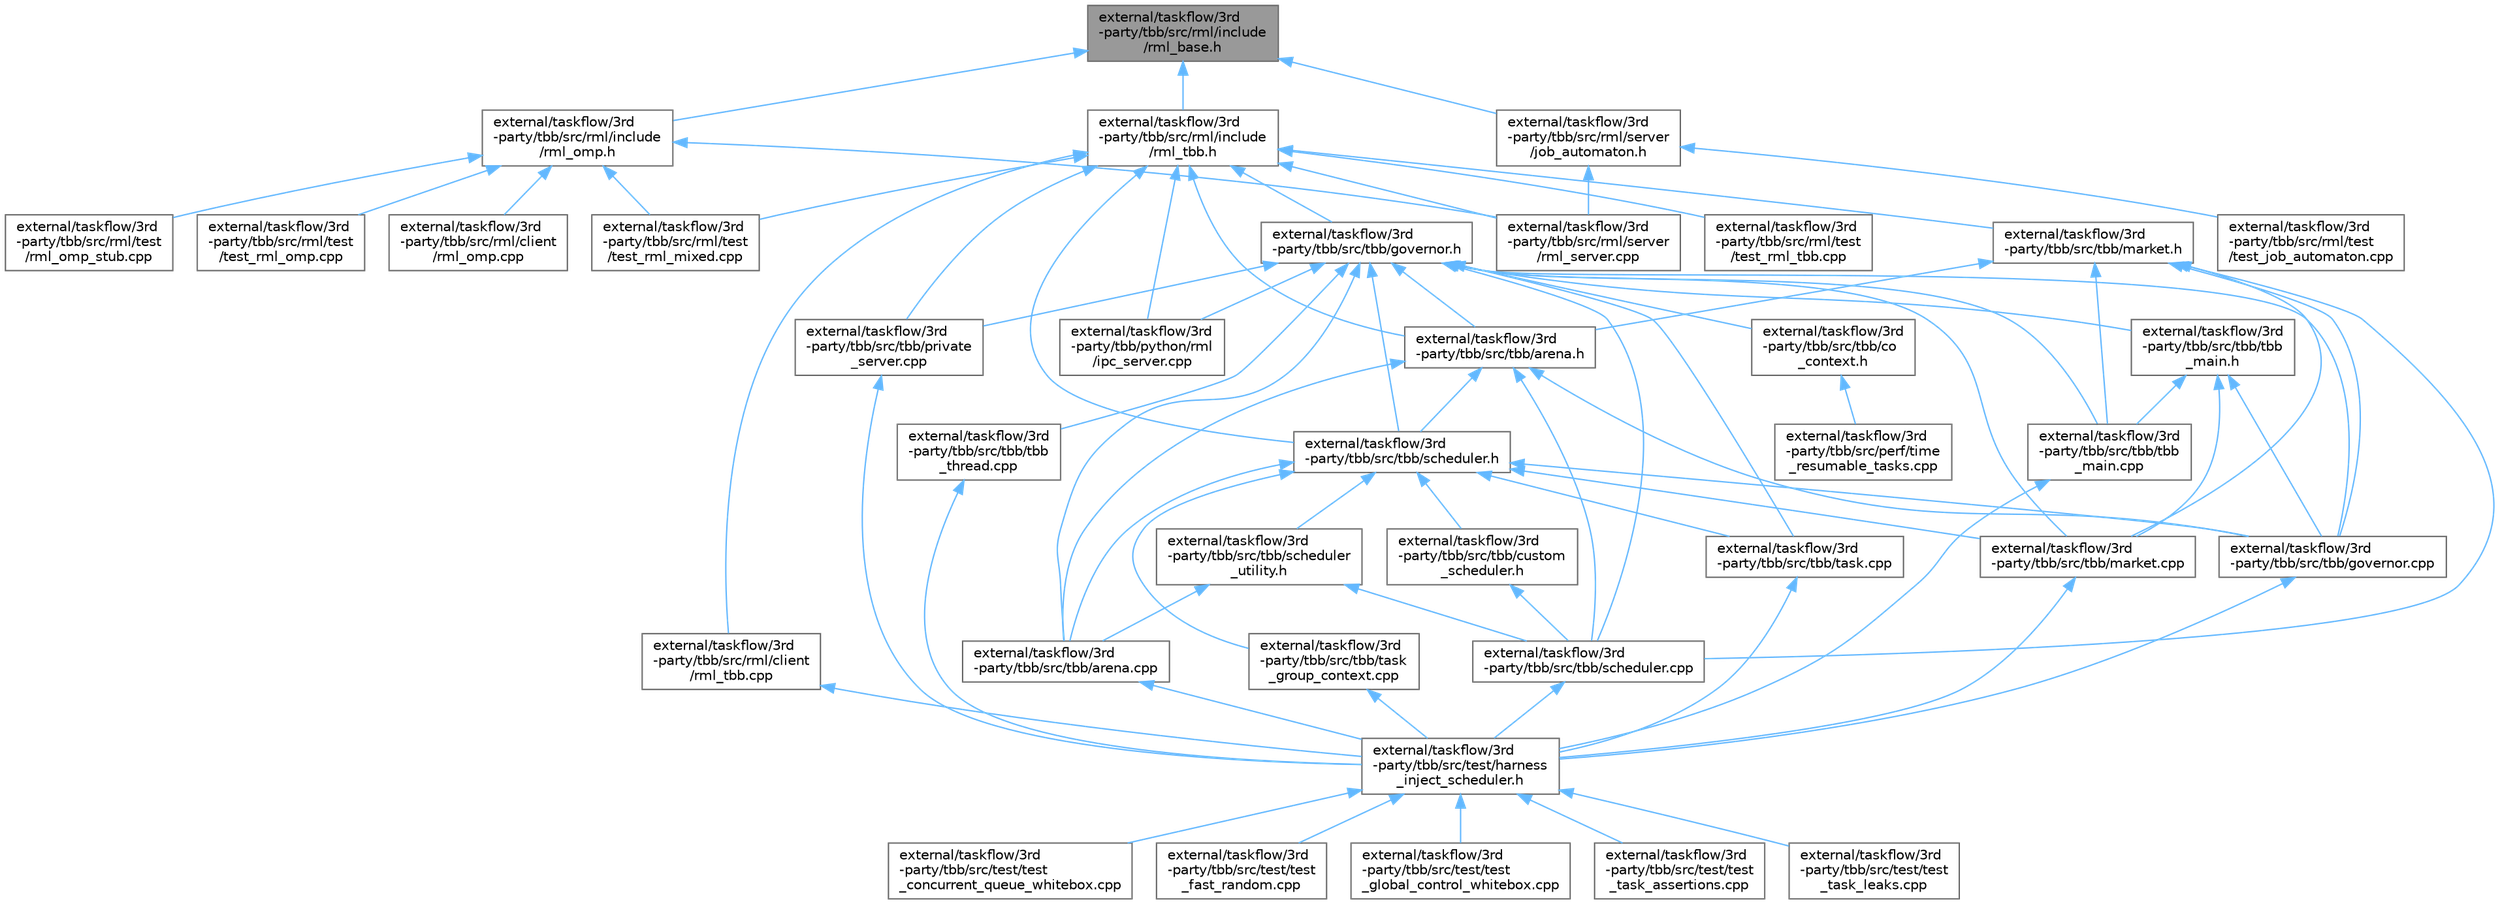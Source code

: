 digraph "external/taskflow/3rd-party/tbb/src/rml/include/rml_base.h"
{
 // LATEX_PDF_SIZE
  bgcolor="transparent";
  edge [fontname=Helvetica,fontsize=10,labelfontname=Helvetica,labelfontsize=10];
  node [fontname=Helvetica,fontsize=10,shape=box,height=0.2,width=0.4];
  Node1 [id="Node000001",label="external/taskflow/3rd\l-party/tbb/src/rml/include\l/rml_base.h",height=0.2,width=0.4,color="gray40", fillcolor="grey60", style="filled", fontcolor="black",tooltip=" "];
  Node1 -> Node2 [id="edge1_Node000001_Node000002",dir="back",color="steelblue1",style="solid",tooltip=" "];
  Node2 [id="Node000002",label="external/taskflow/3rd\l-party/tbb/src/rml/include\l/rml_omp.h",height=0.2,width=0.4,color="grey40", fillcolor="white", style="filled",URL="$rml__omp_8h.html",tooltip=" "];
  Node2 -> Node3 [id="edge2_Node000002_Node000003",dir="back",color="steelblue1",style="solid",tooltip=" "];
  Node3 [id="Node000003",label="external/taskflow/3rd\l-party/tbb/src/rml/client\l/rml_omp.cpp",height=0.2,width=0.4,color="grey40", fillcolor="white", style="filled",URL="$rml__omp_8cpp.html",tooltip=" "];
  Node2 -> Node4 [id="edge3_Node000002_Node000004",dir="back",color="steelblue1",style="solid",tooltip=" "];
  Node4 [id="Node000004",label="external/taskflow/3rd\l-party/tbb/src/rml/server\l/rml_server.cpp",height=0.2,width=0.4,color="grey40", fillcolor="white", style="filled",URL="$rml__server_8cpp.html",tooltip=" "];
  Node2 -> Node5 [id="edge4_Node000002_Node000005",dir="back",color="steelblue1",style="solid",tooltip=" "];
  Node5 [id="Node000005",label="external/taskflow/3rd\l-party/tbb/src/rml/test\l/rml_omp_stub.cpp",height=0.2,width=0.4,color="grey40", fillcolor="white", style="filled",URL="$rml__omp__stub_8cpp.html",tooltip=" "];
  Node2 -> Node6 [id="edge5_Node000002_Node000006",dir="back",color="steelblue1",style="solid",tooltip=" "];
  Node6 [id="Node000006",label="external/taskflow/3rd\l-party/tbb/src/rml/test\l/test_rml_mixed.cpp",height=0.2,width=0.4,color="grey40", fillcolor="white", style="filled",URL="$test__rml__mixed_8cpp.html",tooltip=" "];
  Node2 -> Node7 [id="edge6_Node000002_Node000007",dir="back",color="steelblue1",style="solid",tooltip=" "];
  Node7 [id="Node000007",label="external/taskflow/3rd\l-party/tbb/src/rml/test\l/test_rml_omp.cpp",height=0.2,width=0.4,color="grey40", fillcolor="white", style="filled",URL="$test__rml__omp_8cpp.html",tooltip=" "];
  Node1 -> Node8 [id="edge7_Node000001_Node000008",dir="back",color="steelblue1",style="solid",tooltip=" "];
  Node8 [id="Node000008",label="external/taskflow/3rd\l-party/tbb/src/rml/include\l/rml_tbb.h",height=0.2,width=0.4,color="grey40", fillcolor="white", style="filled",URL="$rml__tbb_8h.html",tooltip=" "];
  Node8 -> Node9 [id="edge8_Node000008_Node000009",dir="back",color="steelblue1",style="solid",tooltip=" "];
  Node9 [id="Node000009",label="external/taskflow/3rd\l-party/tbb/python/rml\l/ipc_server.cpp",height=0.2,width=0.4,color="grey40", fillcolor="white", style="filled",URL="$ipc__server_8cpp.html",tooltip=" "];
  Node8 -> Node10 [id="edge9_Node000008_Node000010",dir="back",color="steelblue1",style="solid",tooltip=" "];
  Node10 [id="Node000010",label="external/taskflow/3rd\l-party/tbb/src/rml/client\l/rml_tbb.cpp",height=0.2,width=0.4,color="grey40", fillcolor="white", style="filled",URL="$rml__tbb_8cpp.html",tooltip=" "];
  Node10 -> Node11 [id="edge10_Node000010_Node000011",dir="back",color="steelblue1",style="solid",tooltip=" "];
  Node11 [id="Node000011",label="external/taskflow/3rd\l-party/tbb/src/test/harness\l_inject_scheduler.h",height=0.2,width=0.4,color="grey40", fillcolor="white", style="filled",URL="$harness__inject__scheduler_8h.html",tooltip=" "];
  Node11 -> Node12 [id="edge11_Node000011_Node000012",dir="back",color="steelblue1",style="solid",tooltip=" "];
  Node12 [id="Node000012",label="external/taskflow/3rd\l-party/tbb/src/test/test\l_concurrent_queue_whitebox.cpp",height=0.2,width=0.4,color="grey40", fillcolor="white", style="filled",URL="$test__concurrent__queue__whitebox_8cpp.html",tooltip=" "];
  Node11 -> Node13 [id="edge12_Node000011_Node000013",dir="back",color="steelblue1",style="solid",tooltip=" "];
  Node13 [id="Node000013",label="external/taskflow/3rd\l-party/tbb/src/test/test\l_fast_random.cpp",height=0.2,width=0.4,color="grey40", fillcolor="white", style="filled",URL="$test__fast__random_8cpp.html",tooltip=" "];
  Node11 -> Node14 [id="edge13_Node000011_Node000014",dir="back",color="steelblue1",style="solid",tooltip=" "];
  Node14 [id="Node000014",label="external/taskflow/3rd\l-party/tbb/src/test/test\l_global_control_whitebox.cpp",height=0.2,width=0.4,color="grey40", fillcolor="white", style="filled",URL="$test__global__control__whitebox_8cpp.html",tooltip=" "];
  Node11 -> Node15 [id="edge14_Node000011_Node000015",dir="back",color="steelblue1",style="solid",tooltip=" "];
  Node15 [id="Node000015",label="external/taskflow/3rd\l-party/tbb/src/test/test\l_task_assertions.cpp",height=0.2,width=0.4,color="grey40", fillcolor="white", style="filled",URL="$test__task__assertions_8cpp.html",tooltip=" "];
  Node11 -> Node16 [id="edge15_Node000011_Node000016",dir="back",color="steelblue1",style="solid",tooltip=" "];
  Node16 [id="Node000016",label="external/taskflow/3rd\l-party/tbb/src/test/test\l_task_leaks.cpp",height=0.2,width=0.4,color="grey40", fillcolor="white", style="filled",URL="$test__task__leaks_8cpp.html",tooltip=" "];
  Node8 -> Node4 [id="edge16_Node000008_Node000004",dir="back",color="steelblue1",style="solid",tooltip=" "];
  Node8 -> Node6 [id="edge17_Node000008_Node000006",dir="back",color="steelblue1",style="solid",tooltip=" "];
  Node8 -> Node17 [id="edge18_Node000008_Node000017",dir="back",color="steelblue1",style="solid",tooltip=" "];
  Node17 [id="Node000017",label="external/taskflow/3rd\l-party/tbb/src/rml/test\l/test_rml_tbb.cpp",height=0.2,width=0.4,color="grey40", fillcolor="white", style="filled",URL="$test__rml__tbb_8cpp.html",tooltip=" "];
  Node8 -> Node18 [id="edge19_Node000008_Node000018",dir="back",color="steelblue1",style="solid",tooltip=" "];
  Node18 [id="Node000018",label="external/taskflow/3rd\l-party/tbb/src/tbb/arena.h",height=0.2,width=0.4,color="grey40", fillcolor="white", style="filled",URL="$arena_8h.html",tooltip=" "];
  Node18 -> Node19 [id="edge20_Node000018_Node000019",dir="back",color="steelblue1",style="solid",tooltip=" "];
  Node19 [id="Node000019",label="external/taskflow/3rd\l-party/tbb/src/tbb/arena.cpp",height=0.2,width=0.4,color="grey40", fillcolor="white", style="filled",URL="$arena_8cpp.html",tooltip=" "];
  Node19 -> Node11 [id="edge21_Node000019_Node000011",dir="back",color="steelblue1",style="solid",tooltip=" "];
  Node18 -> Node20 [id="edge22_Node000018_Node000020",dir="back",color="steelblue1",style="solid",tooltip=" "];
  Node20 [id="Node000020",label="external/taskflow/3rd\l-party/tbb/src/tbb/governor.cpp",height=0.2,width=0.4,color="grey40", fillcolor="white", style="filled",URL="$governor_8cpp.html",tooltip=" "];
  Node20 -> Node11 [id="edge23_Node000020_Node000011",dir="back",color="steelblue1",style="solid",tooltip=" "];
  Node18 -> Node21 [id="edge24_Node000018_Node000021",dir="back",color="steelblue1",style="solid",tooltip=" "];
  Node21 [id="Node000021",label="external/taskflow/3rd\l-party/tbb/src/tbb/scheduler.cpp",height=0.2,width=0.4,color="grey40", fillcolor="white", style="filled",URL="$scheduler_8cpp.html",tooltip=" "];
  Node21 -> Node11 [id="edge25_Node000021_Node000011",dir="back",color="steelblue1",style="solid",tooltip=" "];
  Node18 -> Node22 [id="edge26_Node000018_Node000022",dir="back",color="steelblue1",style="solid",tooltip=" "];
  Node22 [id="Node000022",label="external/taskflow/3rd\l-party/tbb/src/tbb/scheduler.h",height=0.2,width=0.4,color="grey40", fillcolor="white", style="filled",URL="$scheduler_8h.html",tooltip=" "];
  Node22 -> Node19 [id="edge27_Node000022_Node000019",dir="back",color="steelblue1",style="solid",tooltip=" "];
  Node22 -> Node23 [id="edge28_Node000022_Node000023",dir="back",color="steelblue1",style="solid",tooltip=" "];
  Node23 [id="Node000023",label="external/taskflow/3rd\l-party/tbb/src/tbb/custom\l_scheduler.h",height=0.2,width=0.4,color="grey40", fillcolor="white", style="filled",URL="$custom__scheduler_8h.html",tooltip=" "];
  Node23 -> Node21 [id="edge29_Node000023_Node000021",dir="back",color="steelblue1",style="solid",tooltip=" "];
  Node22 -> Node20 [id="edge30_Node000022_Node000020",dir="back",color="steelblue1",style="solid",tooltip=" "];
  Node22 -> Node24 [id="edge31_Node000022_Node000024",dir="back",color="steelblue1",style="solid",tooltip=" "];
  Node24 [id="Node000024",label="external/taskflow/3rd\l-party/tbb/src/tbb/market.cpp",height=0.2,width=0.4,color="grey40", fillcolor="white", style="filled",URL="$market_8cpp.html",tooltip=" "];
  Node24 -> Node11 [id="edge32_Node000024_Node000011",dir="back",color="steelblue1",style="solid",tooltip=" "];
  Node22 -> Node25 [id="edge33_Node000022_Node000025",dir="back",color="steelblue1",style="solid",tooltip=" "];
  Node25 [id="Node000025",label="external/taskflow/3rd\l-party/tbb/src/tbb/scheduler\l_utility.h",height=0.2,width=0.4,color="grey40", fillcolor="white", style="filled",URL="$scheduler__utility_8h.html",tooltip=" "];
  Node25 -> Node19 [id="edge34_Node000025_Node000019",dir="back",color="steelblue1",style="solid",tooltip=" "];
  Node25 -> Node21 [id="edge35_Node000025_Node000021",dir="back",color="steelblue1",style="solid",tooltip=" "];
  Node22 -> Node26 [id="edge36_Node000022_Node000026",dir="back",color="steelblue1",style="solid",tooltip=" "];
  Node26 [id="Node000026",label="external/taskflow/3rd\l-party/tbb/src/tbb/task.cpp",height=0.2,width=0.4,color="grey40", fillcolor="white", style="filled",URL="$task_8cpp.html",tooltip=" "];
  Node26 -> Node11 [id="edge37_Node000026_Node000011",dir="back",color="steelblue1",style="solid",tooltip=" "];
  Node22 -> Node27 [id="edge38_Node000022_Node000027",dir="back",color="steelblue1",style="solid",tooltip=" "];
  Node27 [id="Node000027",label="external/taskflow/3rd\l-party/tbb/src/tbb/task\l_group_context.cpp",height=0.2,width=0.4,color="grey40", fillcolor="white", style="filled",URL="$task__group__context_8cpp.html",tooltip=" "];
  Node27 -> Node11 [id="edge39_Node000027_Node000011",dir="back",color="steelblue1",style="solid",tooltip=" "];
  Node8 -> Node28 [id="edge40_Node000008_Node000028",dir="back",color="steelblue1",style="solid",tooltip=" "];
  Node28 [id="Node000028",label="external/taskflow/3rd\l-party/tbb/src/tbb/governor.h",height=0.2,width=0.4,color="grey40", fillcolor="white", style="filled",URL="$governor_8h.html",tooltip=" "];
  Node28 -> Node9 [id="edge41_Node000028_Node000009",dir="back",color="steelblue1",style="solid",tooltip=" "];
  Node28 -> Node19 [id="edge42_Node000028_Node000019",dir="back",color="steelblue1",style="solid",tooltip=" "];
  Node28 -> Node18 [id="edge43_Node000028_Node000018",dir="back",color="steelblue1",style="solid",tooltip=" "];
  Node28 -> Node29 [id="edge44_Node000028_Node000029",dir="back",color="steelblue1",style="solid",tooltip=" "];
  Node29 [id="Node000029",label="external/taskflow/3rd\l-party/tbb/src/tbb/co\l_context.h",height=0.2,width=0.4,color="grey40", fillcolor="white", style="filled",URL="$co__context_8h.html",tooltip=" "];
  Node29 -> Node30 [id="edge45_Node000029_Node000030",dir="back",color="steelblue1",style="solid",tooltip=" "];
  Node30 [id="Node000030",label="external/taskflow/3rd\l-party/tbb/src/perf/time\l_resumable_tasks.cpp",height=0.2,width=0.4,color="grey40", fillcolor="white", style="filled",URL="$time__resumable__tasks_8cpp.html",tooltip=" "];
  Node28 -> Node20 [id="edge46_Node000028_Node000020",dir="back",color="steelblue1",style="solid",tooltip=" "];
  Node28 -> Node24 [id="edge47_Node000028_Node000024",dir="back",color="steelblue1",style="solid",tooltip=" "];
  Node28 -> Node31 [id="edge48_Node000028_Node000031",dir="back",color="steelblue1",style="solid",tooltip=" "];
  Node31 [id="Node000031",label="external/taskflow/3rd\l-party/tbb/src/tbb/private\l_server.cpp",height=0.2,width=0.4,color="grey40", fillcolor="white", style="filled",URL="$private__server_8cpp.html",tooltip=" "];
  Node31 -> Node11 [id="edge49_Node000031_Node000011",dir="back",color="steelblue1",style="solid",tooltip=" "];
  Node28 -> Node21 [id="edge50_Node000028_Node000021",dir="back",color="steelblue1",style="solid",tooltip=" "];
  Node28 -> Node22 [id="edge51_Node000028_Node000022",dir="back",color="steelblue1",style="solid",tooltip=" "];
  Node28 -> Node26 [id="edge52_Node000028_Node000026",dir="back",color="steelblue1",style="solid",tooltip=" "];
  Node28 -> Node32 [id="edge53_Node000028_Node000032",dir="back",color="steelblue1",style="solid",tooltip=" "];
  Node32 [id="Node000032",label="external/taskflow/3rd\l-party/tbb/src/tbb/tbb\l_main.cpp",height=0.2,width=0.4,color="grey40", fillcolor="white", style="filled",URL="$tbb__main_8cpp.html",tooltip=" "];
  Node32 -> Node11 [id="edge54_Node000032_Node000011",dir="back",color="steelblue1",style="solid",tooltip=" "];
  Node28 -> Node33 [id="edge55_Node000028_Node000033",dir="back",color="steelblue1",style="solid",tooltip=" "];
  Node33 [id="Node000033",label="external/taskflow/3rd\l-party/tbb/src/tbb/tbb\l_main.h",height=0.2,width=0.4,color="grey40", fillcolor="white", style="filled",URL="$tbb__main_8h.html",tooltip=" "];
  Node33 -> Node20 [id="edge56_Node000033_Node000020",dir="back",color="steelblue1",style="solid",tooltip=" "];
  Node33 -> Node24 [id="edge57_Node000033_Node000024",dir="back",color="steelblue1",style="solid",tooltip=" "];
  Node33 -> Node32 [id="edge58_Node000033_Node000032",dir="back",color="steelblue1",style="solid",tooltip=" "];
  Node28 -> Node34 [id="edge59_Node000028_Node000034",dir="back",color="steelblue1",style="solid",tooltip=" "];
  Node34 [id="Node000034",label="external/taskflow/3rd\l-party/tbb/src/tbb/tbb\l_thread.cpp",height=0.2,width=0.4,color="grey40", fillcolor="white", style="filled",URL="$tbb__thread_8cpp.html",tooltip=" "];
  Node34 -> Node11 [id="edge60_Node000034_Node000011",dir="back",color="steelblue1",style="solid",tooltip=" "];
  Node8 -> Node35 [id="edge61_Node000008_Node000035",dir="back",color="steelblue1",style="solid",tooltip=" "];
  Node35 [id="Node000035",label="external/taskflow/3rd\l-party/tbb/src/tbb/market.h",height=0.2,width=0.4,color="grey40", fillcolor="white", style="filled",URL="$market_8h.html",tooltip=" "];
  Node35 -> Node18 [id="edge62_Node000035_Node000018",dir="back",color="steelblue1",style="solid",tooltip=" "];
  Node35 -> Node20 [id="edge63_Node000035_Node000020",dir="back",color="steelblue1",style="solid",tooltip=" "];
  Node35 -> Node24 [id="edge64_Node000035_Node000024",dir="back",color="steelblue1",style="solid",tooltip=" "];
  Node35 -> Node21 [id="edge65_Node000035_Node000021",dir="back",color="steelblue1",style="solid",tooltip=" "];
  Node35 -> Node32 [id="edge66_Node000035_Node000032",dir="back",color="steelblue1",style="solid",tooltip=" "];
  Node8 -> Node31 [id="edge67_Node000008_Node000031",dir="back",color="steelblue1",style="solid",tooltip=" "];
  Node8 -> Node22 [id="edge68_Node000008_Node000022",dir="back",color="steelblue1",style="solid",tooltip=" "];
  Node1 -> Node36 [id="edge69_Node000001_Node000036",dir="back",color="steelblue1",style="solid",tooltip=" "];
  Node36 [id="Node000036",label="external/taskflow/3rd\l-party/tbb/src/rml/server\l/job_automaton.h",height=0.2,width=0.4,color="grey40", fillcolor="white", style="filled",URL="$job__automaton_8h.html",tooltip=" "];
  Node36 -> Node4 [id="edge70_Node000036_Node000004",dir="back",color="steelblue1",style="solid",tooltip=" "];
  Node36 -> Node37 [id="edge71_Node000036_Node000037",dir="back",color="steelblue1",style="solid",tooltip=" "];
  Node37 [id="Node000037",label="external/taskflow/3rd\l-party/tbb/src/rml/test\l/test_job_automaton.cpp",height=0.2,width=0.4,color="grey40", fillcolor="white", style="filled",URL="$test__job__automaton_8cpp.html",tooltip=" "];
}
